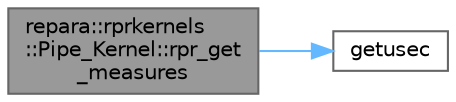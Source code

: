 digraph "repara::rprkernels::Pipe_Kernel::rpr_get_measures"
{
 // LATEX_PDF_SIZE
  bgcolor="transparent";
  edge [fontname=Helvetica,fontsize=10,labelfontname=Helvetica,labelfontsize=10];
  node [fontname=Helvetica,fontsize=10,shape=box,height=0.2,width=0.4];
  rankdir="LR";
  Node1 [id="Node000001",label="repara::rprkernels\l::Pipe_Kernel::rpr_get\l_measures",height=0.2,width=0.4,color="gray40", fillcolor="grey60", style="filled", fontcolor="black",tooltip=" "];
  Node1 -> Node2 [id="edge1_Node000001_Node000002",color="steelblue1",style="solid",tooltip=" "];
  Node2 [id="Node000002",label="getusec",height=0.2,width=0.4,color="grey40", fillcolor="white", style="filled",URL="$dff__run_8cpp.html#a459206f2c60b3d98559956c72e3d9141",tooltip=" "];
}
